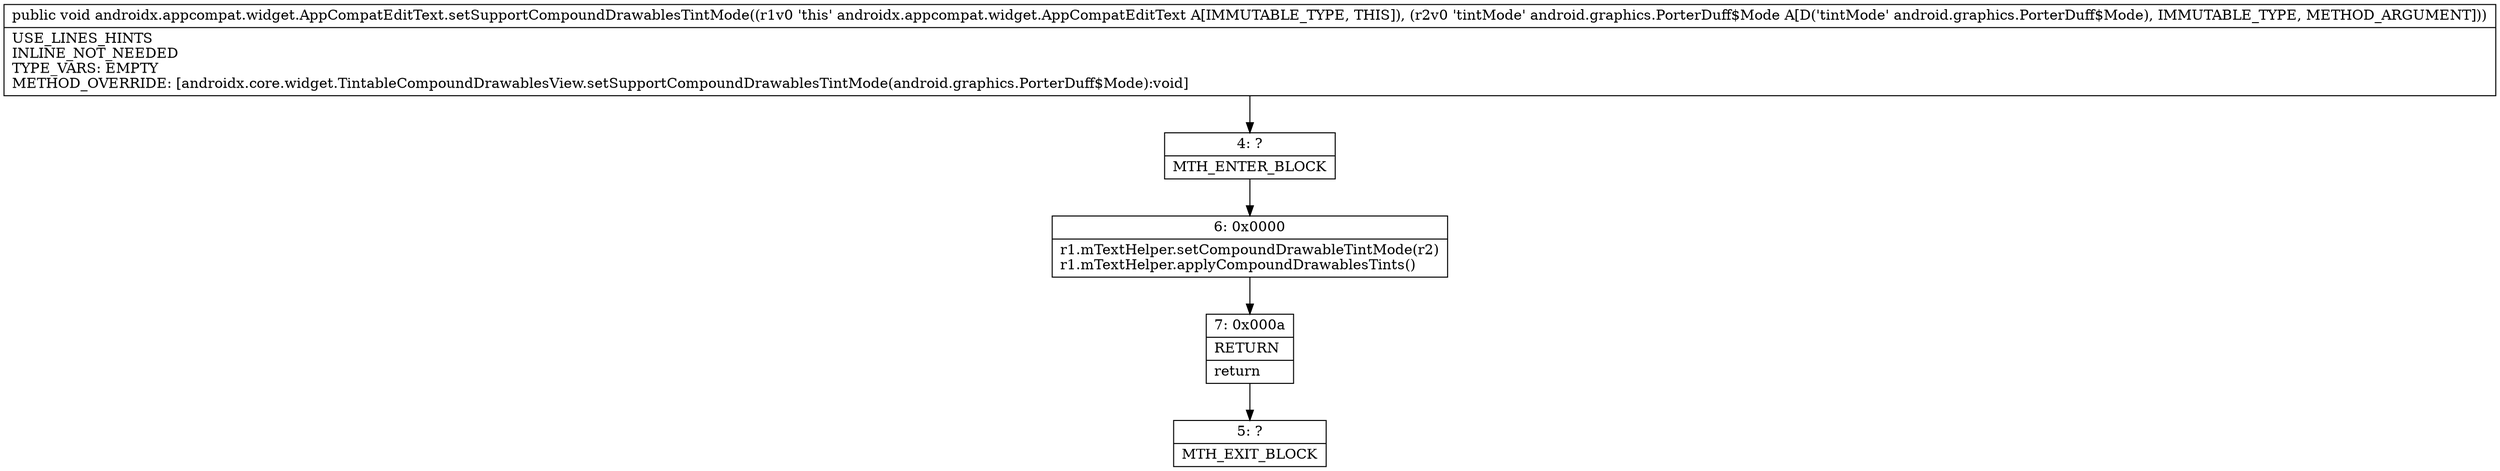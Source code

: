 digraph "CFG forandroidx.appcompat.widget.AppCompatEditText.setSupportCompoundDrawablesTintMode(Landroid\/graphics\/PorterDuff$Mode;)V" {
Node_4 [shape=record,label="{4\:\ ?|MTH_ENTER_BLOCK\l}"];
Node_6 [shape=record,label="{6\:\ 0x0000|r1.mTextHelper.setCompoundDrawableTintMode(r2)\lr1.mTextHelper.applyCompoundDrawablesTints()\l}"];
Node_7 [shape=record,label="{7\:\ 0x000a|RETURN\l|return\l}"];
Node_5 [shape=record,label="{5\:\ ?|MTH_EXIT_BLOCK\l}"];
MethodNode[shape=record,label="{public void androidx.appcompat.widget.AppCompatEditText.setSupportCompoundDrawablesTintMode((r1v0 'this' androidx.appcompat.widget.AppCompatEditText A[IMMUTABLE_TYPE, THIS]), (r2v0 'tintMode' android.graphics.PorterDuff$Mode A[D('tintMode' android.graphics.PorterDuff$Mode), IMMUTABLE_TYPE, METHOD_ARGUMENT]))  | USE_LINES_HINTS\lINLINE_NOT_NEEDED\lTYPE_VARS: EMPTY\lMETHOD_OVERRIDE: [androidx.core.widget.TintableCompoundDrawablesView.setSupportCompoundDrawablesTintMode(android.graphics.PorterDuff$Mode):void]\l}"];
MethodNode -> Node_4;Node_4 -> Node_6;
Node_6 -> Node_7;
Node_7 -> Node_5;
}

